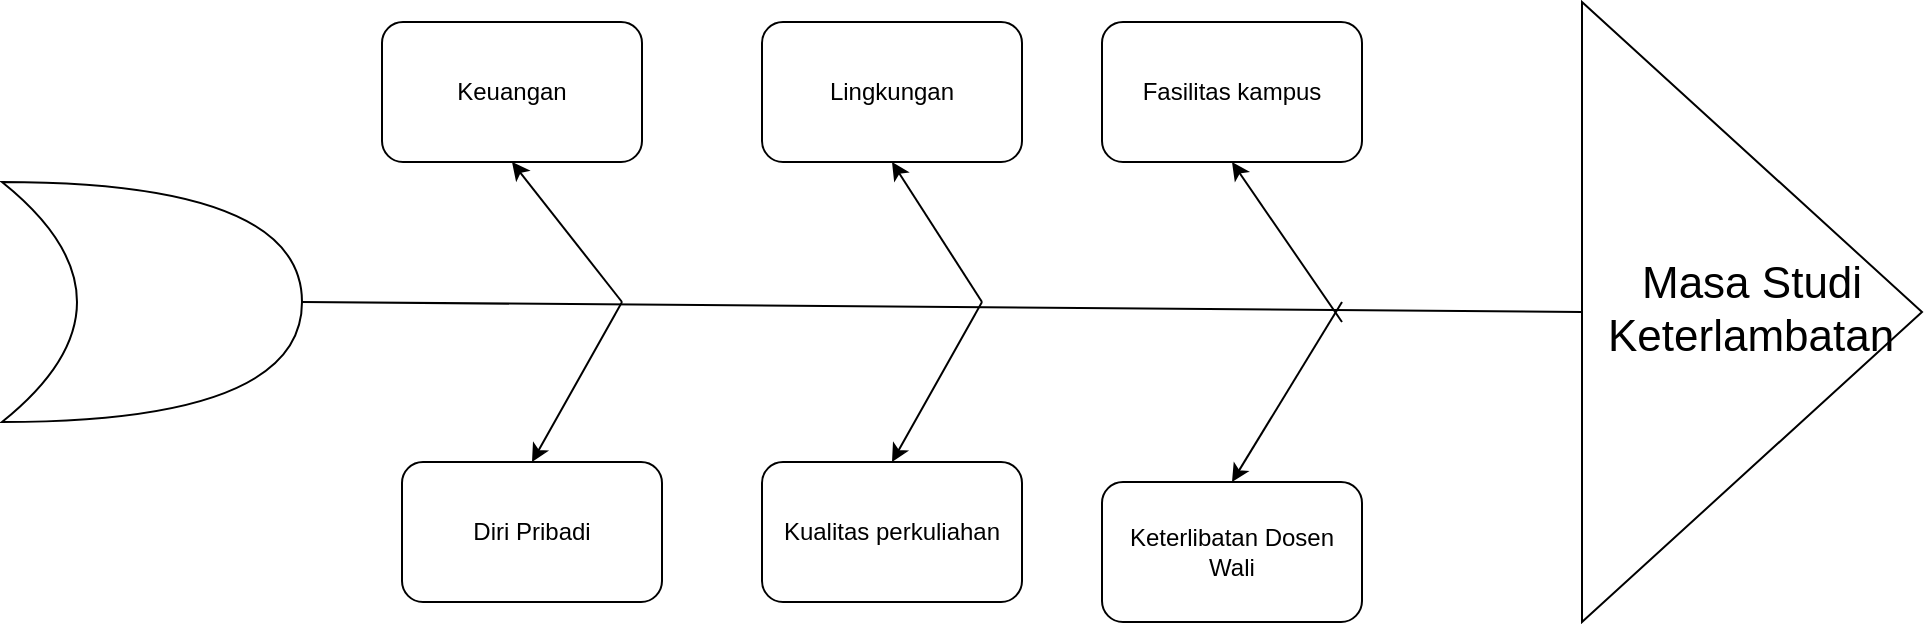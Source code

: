 <mxfile version="24.6.5" type="github">
  <diagram name="Page-1" id="0Ft4UJSf0B1ccs9EK86x">
    <mxGraphModel dx="1784" dy="485" grid="1" gridSize="10" guides="1" tooltips="1" connect="1" arrows="1" fold="1" page="1" pageScale="1" pageWidth="850" pageHeight="1100" math="0" shadow="0">
      <root>
        <mxCell id="0" />
        <mxCell id="1" parent="0" />
        <mxCell id="JHwUie5jRQhZksNu-lWo-2" value="Keuangan" style="rounded=1;whiteSpace=wrap;html=1;" vertex="1" parent="1">
          <mxGeometry x="40" y="50" width="130" height="70" as="geometry" />
        </mxCell>
        <mxCell id="JHwUie5jRQhZksNu-lWo-3" value="Kualitas perkuliahan" style="rounded=1;whiteSpace=wrap;html=1;" vertex="1" parent="1">
          <mxGeometry x="230" y="270" width="130" height="70" as="geometry" />
        </mxCell>
        <mxCell id="JHwUie5jRQhZksNu-lWo-4" value="Diri Pribadi" style="rounded=1;whiteSpace=wrap;html=1;" vertex="1" parent="1">
          <mxGeometry x="50" y="270" width="130" height="70" as="geometry" />
        </mxCell>
        <mxCell id="JHwUie5jRQhZksNu-lWo-6" value="Fasilitas kampus" style="rounded=1;whiteSpace=wrap;html=1;" vertex="1" parent="1">
          <mxGeometry x="400" y="50" width="130" height="70" as="geometry" />
        </mxCell>
        <mxCell id="JHwUie5jRQhZksNu-lWo-7" value="Lingkungan" style="rounded=1;whiteSpace=wrap;html=1;" vertex="1" parent="1">
          <mxGeometry x="230" y="50" width="130" height="70" as="geometry" />
        </mxCell>
        <mxCell id="JHwUie5jRQhZksNu-lWo-9" value="Keterlibatan Dosen Wali" style="rounded=1;whiteSpace=wrap;html=1;" vertex="1" parent="1">
          <mxGeometry x="400" y="280" width="130" height="70" as="geometry" />
        </mxCell>
        <mxCell id="JHwUie5jRQhZksNu-lWo-11" value="&lt;font style=&quot;font-size: 22px;&quot;&gt;&lt;font style=&quot;font-size: 22px;&quot;&gt;Keterlambatan &lt;/font&gt;&lt;font style=&quot;font-size: 22px;&quot;&gt;Masa Studi&lt;/font&gt;&lt;/font&gt;" style="triangle;whiteSpace=wrap;html=1;horizontal=0;textDirection=vertical-lr;" vertex="1" parent="1">
          <mxGeometry x="640" y="40" width="170" height="310" as="geometry" />
        </mxCell>
        <mxCell id="JHwUie5jRQhZksNu-lWo-12" value="" style="shape=xor;whiteSpace=wrap;html=1;" vertex="1" parent="1">
          <mxGeometry x="-150" y="130" width="150" height="120" as="geometry" />
        </mxCell>
        <mxCell id="JHwUie5jRQhZksNu-lWo-13" value="" style="endArrow=none;html=1;rounded=0;exitX=1;exitY=0.5;exitDx=0;exitDy=0;exitPerimeter=0;entryX=0;entryY=0.5;entryDx=0;entryDy=0;" edge="1" parent="1" source="JHwUie5jRQhZksNu-lWo-12" target="JHwUie5jRQhZksNu-lWo-11">
          <mxGeometry width="50" height="50" relative="1" as="geometry">
            <mxPoint x="150" y="140" as="sourcePoint" />
            <mxPoint x="200" y="90" as="targetPoint" />
          </mxGeometry>
        </mxCell>
        <mxCell id="JHwUie5jRQhZksNu-lWo-16" value="" style="endArrow=classic;html=1;rounded=0;entryX=0.5;entryY=1;entryDx=0;entryDy=0;" edge="1" parent="1" target="JHwUie5jRQhZksNu-lWo-2">
          <mxGeometry width="50" height="50" relative="1" as="geometry">
            <mxPoint x="160" y="190" as="sourcePoint" />
            <mxPoint x="430" y="90" as="targetPoint" />
          </mxGeometry>
        </mxCell>
        <mxCell id="JHwUie5jRQhZksNu-lWo-17" value="" style="endArrow=classic;html=1;rounded=0;entryX=0.5;entryY=0;entryDx=0;entryDy=0;" edge="1" parent="1" target="JHwUie5jRQhZksNu-lWo-4">
          <mxGeometry width="50" height="50" relative="1" as="geometry">
            <mxPoint x="160" y="190" as="sourcePoint" />
            <mxPoint x="115" y="130" as="targetPoint" />
          </mxGeometry>
        </mxCell>
        <mxCell id="JHwUie5jRQhZksNu-lWo-18" value="" style="endArrow=classic;html=1;rounded=0;entryX=0.5;entryY=0;entryDx=0;entryDy=0;" edge="1" parent="1" target="JHwUie5jRQhZksNu-lWo-3">
          <mxGeometry width="50" height="50" relative="1" as="geometry">
            <mxPoint x="340" y="190" as="sourcePoint" />
            <mxPoint x="125" y="280" as="targetPoint" />
          </mxGeometry>
        </mxCell>
        <mxCell id="JHwUie5jRQhZksNu-lWo-19" value="" style="endArrow=classic;html=1;rounded=0;entryX=0.5;entryY=1;entryDx=0;entryDy=0;" edge="1" parent="1" target="JHwUie5jRQhZksNu-lWo-7">
          <mxGeometry width="50" height="50" relative="1" as="geometry">
            <mxPoint x="340" y="190" as="sourcePoint" />
            <mxPoint x="305" y="280" as="targetPoint" />
          </mxGeometry>
        </mxCell>
        <mxCell id="JHwUie5jRQhZksNu-lWo-20" value="" style="endArrow=classic;html=1;rounded=0;entryX=0.5;entryY=0;entryDx=0;entryDy=0;" edge="1" parent="1" target="JHwUie5jRQhZksNu-lWo-9">
          <mxGeometry width="50" height="50" relative="1" as="geometry">
            <mxPoint x="520" y="190" as="sourcePoint" />
            <mxPoint x="305" y="280" as="targetPoint" />
          </mxGeometry>
        </mxCell>
        <mxCell id="JHwUie5jRQhZksNu-lWo-21" value="" style="endArrow=classic;html=1;rounded=0;entryX=0.5;entryY=1;entryDx=0;entryDy=0;" edge="1" parent="1" target="JHwUie5jRQhZksNu-lWo-6">
          <mxGeometry width="50" height="50" relative="1" as="geometry">
            <mxPoint x="520" y="200" as="sourcePoint" />
            <mxPoint x="305" y="130" as="targetPoint" />
          </mxGeometry>
        </mxCell>
      </root>
    </mxGraphModel>
  </diagram>
</mxfile>
